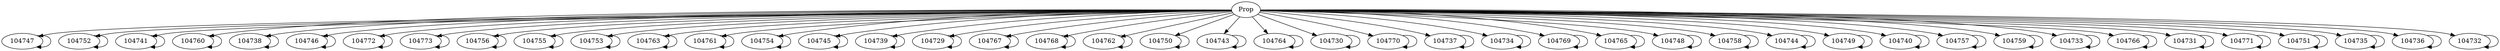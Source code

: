 // Induction Graph of ./tests/6s403rb1342
digraph{
  Prop -> 104747
  Prop -> 104752
  Prop -> 104741
  Prop -> 104760
  Prop -> 104738
  Prop -> 104746
  Prop -> 104772
  Prop -> 104773
  Prop -> 104756
  Prop -> 104755
  Prop -> 104753
  Prop -> 104763
  Prop -> 104761
  Prop -> 104754
  Prop -> 104745
  Prop -> 104739
  Prop -> 104729
  Prop -> 104767
  Prop -> 104768
  Prop -> 104762
  Prop -> 104750
  Prop -> 104743
  Prop -> 104764
  Prop -> 104730
  Prop -> 104770
  Prop -> 104737
  Prop -> 104734
  Prop -> 104769
  Prop -> 104765
  Prop -> 104748
  Prop -> 104758
  Prop -> 104744
  Prop -> 104749
  Prop -> 104740
  Prop -> 104757
  Prop -> 104759
  Prop -> 104733
  Prop -> 104766
  Prop -> 104731
  Prop -> 104771
  Prop -> 104751
  Prop -> 104735
  Prop -> 104736
  Prop -> 104732
  104747 -> 104747
  104752 -> 104752
  104741 -> 104741
  104760 -> 104760
  104738 -> 104738
  104746 -> 104746
  104772 -> 104772
  104773 -> 104773
  104756 -> 104756
  104755 -> 104755
  104753 -> 104753
  104763 -> 104763
  104761 -> 104761
  104754 -> 104754
  104745 -> 104745
  104739 -> 104739
  104729 -> 104729
  104767 -> 104767
  104768 -> 104768
  104762 -> 104762
  104750 -> 104750
  104743 -> 104743
  104764 -> 104764
  104730 -> 104730
  104770 -> 104770
  104737 -> 104737
  104734 -> 104734
  104769 -> 104769
  104765 -> 104765
  104748 -> 104748
  104758 -> 104758
  104744 -> 104744
  104749 -> 104749
  104740 -> 104740
  104757 -> 104757
  104759 -> 104759
  104733 -> 104733
  104766 -> 104766
  104731 -> 104731
  104771 -> 104771
  104751 -> 104751
  104735 -> 104735
  104736 -> 104736
  104732 -> 104732
}